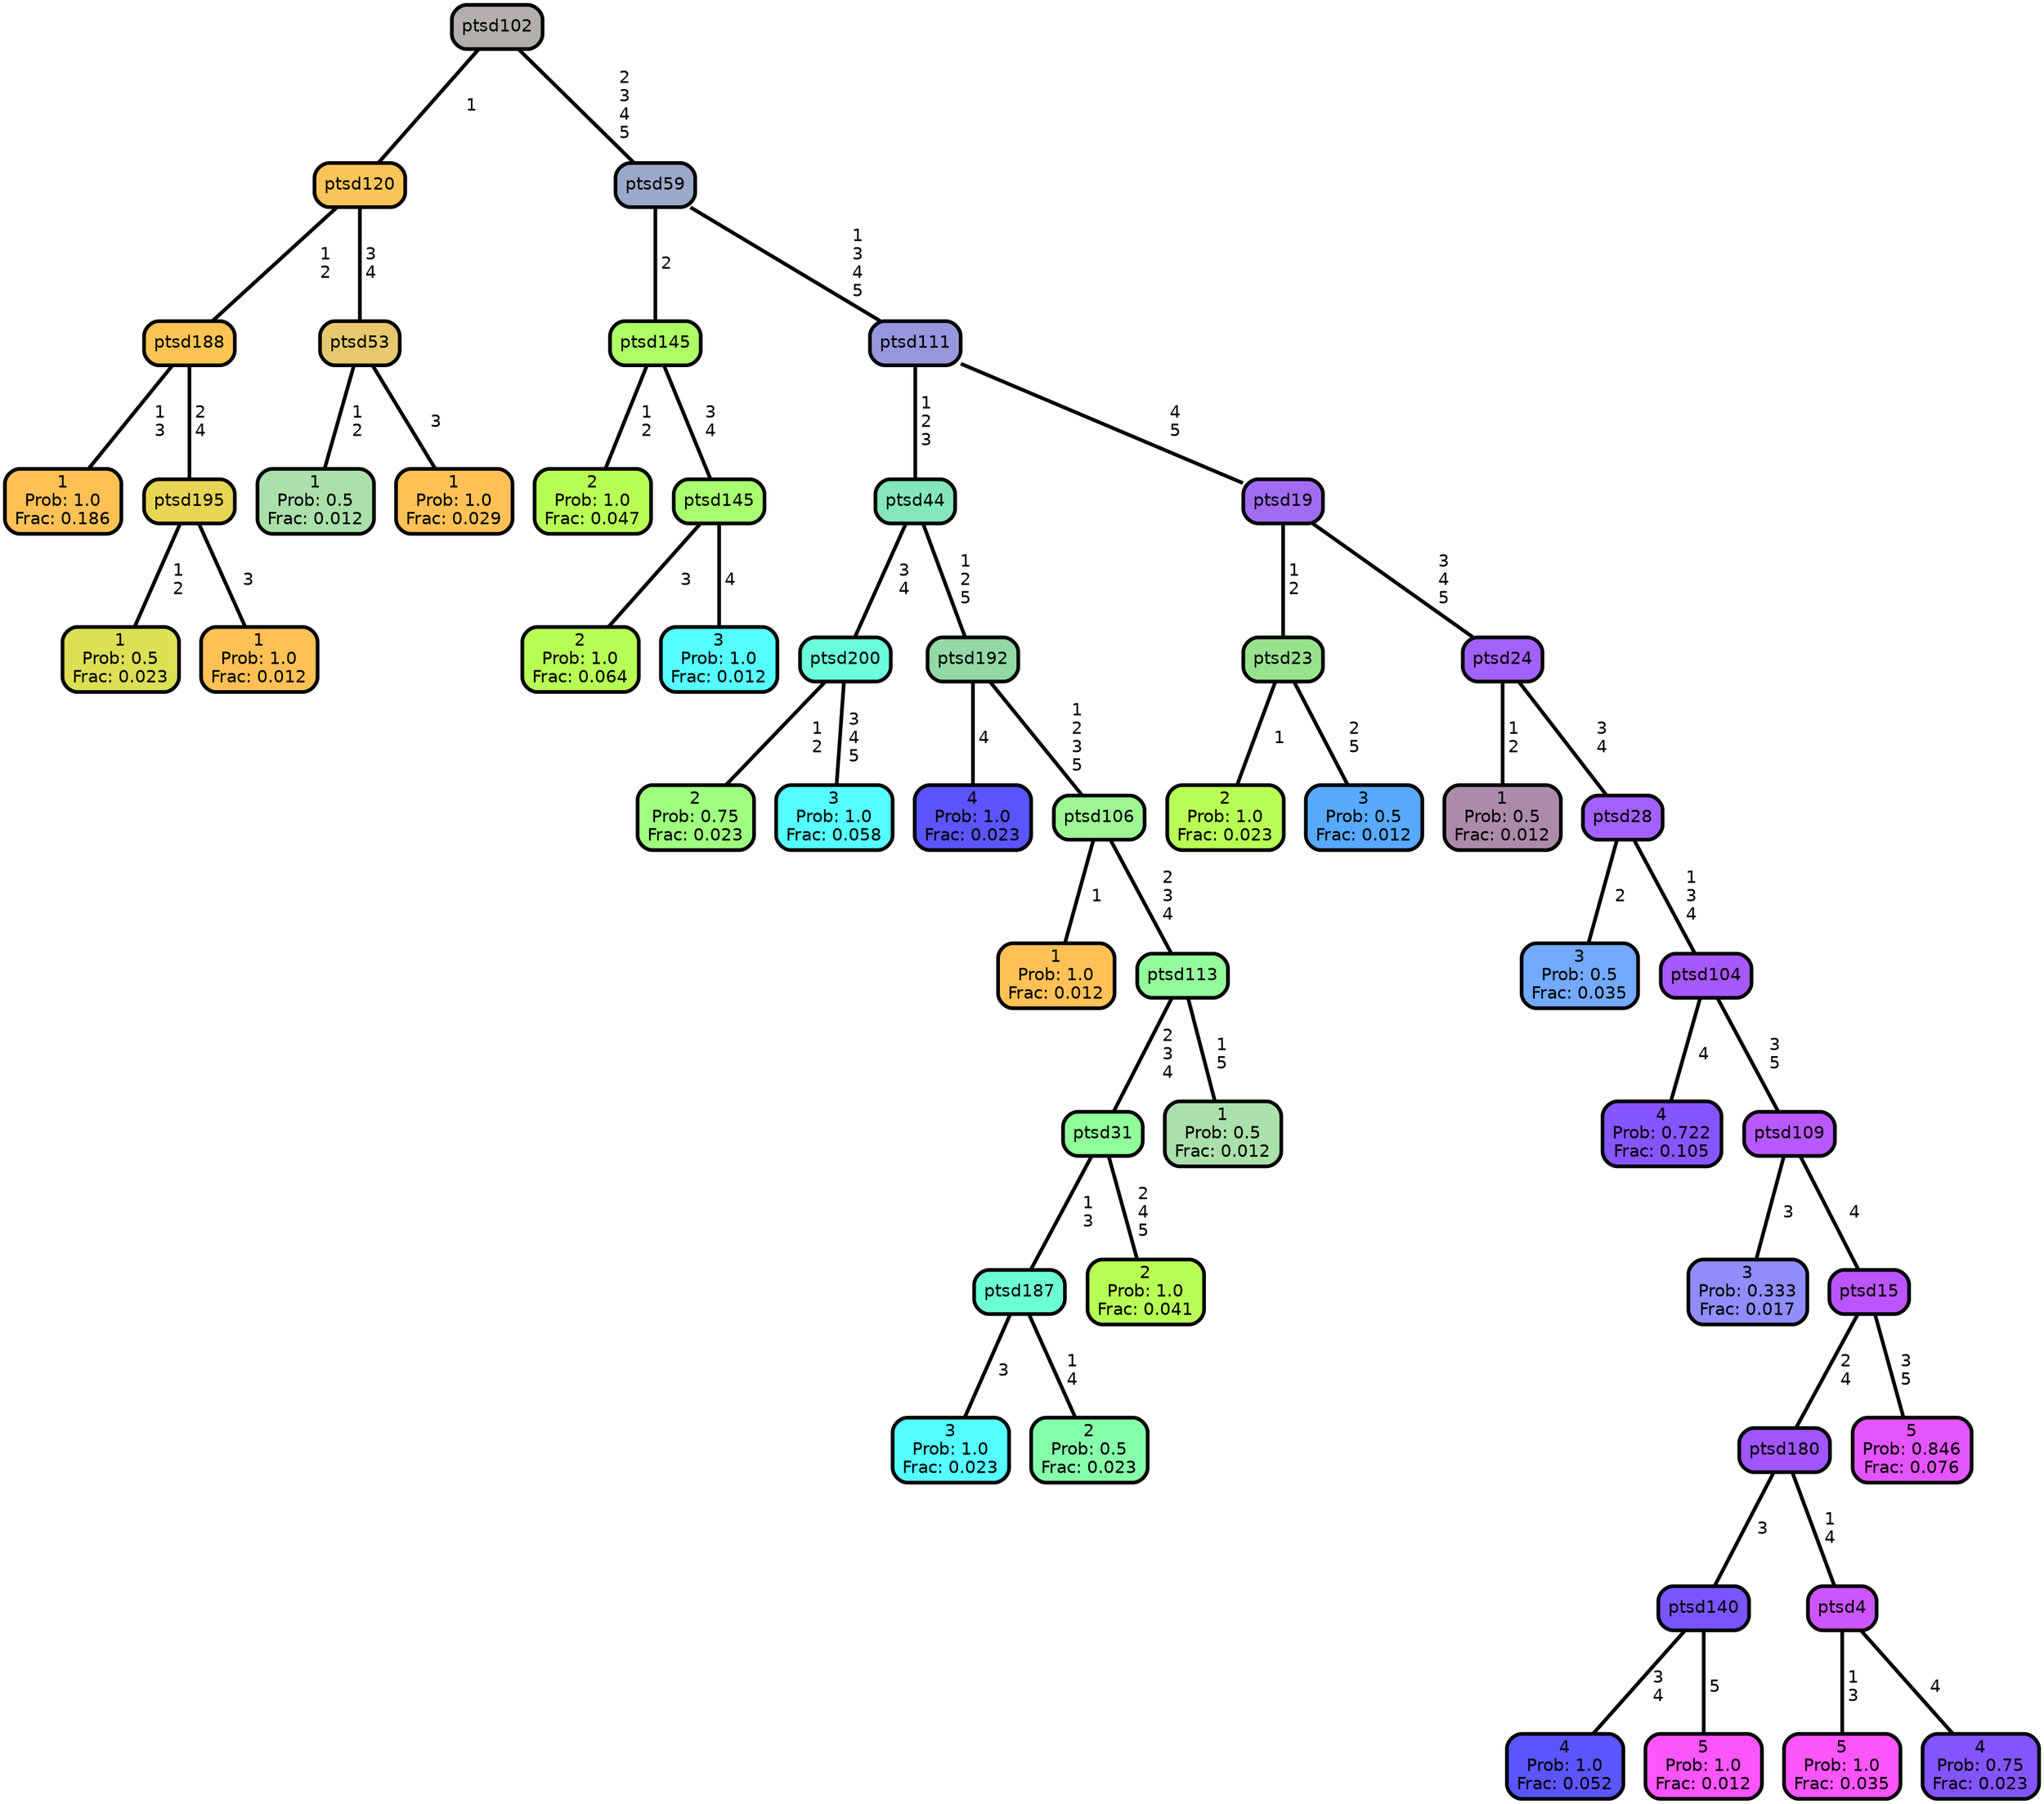 graph Tree {
node [shape=box, style="filled, rounded",color="black",penwidth="3",fontcolor="black",                 fontname=helvetica] ;
graph [ranksep="0 equally", splines=straight,                 bgcolor=transparent, dpi=200] ;
edge [fontname=helvetica, color=black] ;
0 [label="1
Prob: 1.0
Frac: 0.186", fillcolor="#ffc155"] ;
1 [label="ptsd188", fillcolor="#fbc455"] ;
2 [label="1
Prob: 0.5
Frac: 0.023", fillcolor="#dbe055"] ;
3 [label="ptsd195", fillcolor="#e7d555"] ;
4 [label="1
Prob: 1.0
Frac: 0.012", fillcolor="#ffc155"] ;
5 [label="ptsd120", fillcolor="#f8c558"] ;
6 [label="1
Prob: 0.5
Frac: 0.012", fillcolor="#aae0aa"] ;
7 [label="ptsd53", fillcolor="#e6c96d"] ;
8 [label="1
Prob: 1.0
Frac: 0.029", fillcolor="#ffc155"] ;
9 [label="ptsd102", fillcolor="#b3b0ac"] ;
10 [label="2
Prob: 1.0
Frac: 0.047", fillcolor="#b8ff55"] ;
11 [label="ptsd145", fillcolor="#aeff65"] ;
12 [label="2
Prob: 1.0
Frac: 0.064", fillcolor="#b8ff55"] ;
13 [label="ptsd145", fillcolor="#a8ff6f"] ;
14 [label="3
Prob: 1.0
Frac: 0.012", fillcolor="#55ffff"] ;
15 [label="ptsd59", fillcolor="#9ba8ca"] ;
16 [label="2
Prob: 0.75
Frac: 0.023", fillcolor="#9fff7f"] ;
17 [label="ptsd200", fillcolor="#6affda"] ;
18 [label="3
Prob: 1.0
Frac: 0.058", fillcolor="#55ffff"] ;
19 [label="ptsd44", fillcolor="#83e7ba"] ;
20 [label="4
Prob: 1.0
Frac: 0.023", fillcolor="#5a55ff"] ;
21 [label="ptsd192", fillcolor="#92d9a6"] ;
22 [label="1
Prob: 1.0
Frac: 0.012", fillcolor="#ffc155"] ;
23 [label="ptsd106", fillcolor="#9ef593"] ;
24 [label="3
Prob: 1.0
Frac: 0.023", fillcolor="#55ffff"] ;
25 [label="ptsd187", fillcolor="#6dffd4"] ;
26 [label="2
Prob: 0.5
Frac: 0.023", fillcolor="#86ffaa"] ;
27 [label="ptsd31", fillcolor="#90ff99"] ;
28 [label="2
Prob: 1.0
Frac: 0.041", fillcolor="#b8ff55"] ;
29 [label="ptsd113", fillcolor="#93fb9b"] ;
30 [label="1
Prob: 0.5
Frac: 0.012", fillcolor="#aae0aa"] ;
31 [label="ptsd111", fillcolor="#9797de"] ;
32 [label="2
Prob: 1.0
Frac: 0.023", fillcolor="#b8ff55"] ;
33 [label="ptsd23", fillcolor="#97e28d"] ;
34 [label="3
Prob: 0.5
Frac: 0.012", fillcolor="#57aaff"] ;
35 [label="ptsd19", fillcolor="#a26cf2"] ;
36 [label="1
Prob: 0.5
Frac: 0.012", fillcolor="#ac8baa"] ;
37 [label="ptsd24", fillcolor="#a361fc"] ;
38 [label="3
Prob: 0.5
Frac: 0.035", fillcolor="#73aaff"] ;
39 [label="ptsd28", fillcolor="#a260ff"] ;
40 [label="4
Prob: 0.722
Frac: 0.105", fillcolor="#8755ff"] ;
41 [label="ptsd104", fillcolor="#a758ff"] ;
42 [label="3
Prob: 0.333
Frac: 0.017", fillcolor="#8f8dff"] ;
43 [label="ptsd109", fillcolor="#b759ff"] ;
44 [label="4
Prob: 1.0
Frac: 0.052", fillcolor="#5a55ff"] ;
45 [label="ptsd140", fillcolor="#7855ff"] ;
46 [label="5
Prob: 1.0
Frac: 0.012", fillcolor="#ff55ff"] ;
47 [label="ptsd180", fillcolor="#a055ff"] ;
48 [label="5
Prob: 1.0
Frac: 0.035", fillcolor="#ff55ff"] ;
49 [label="ptsd4", fillcolor="#cd55ff"] ;
50 [label="4
Prob: 0.75
Frac: 0.023", fillcolor="#8355ff"] ;
51 [label="ptsd15", fillcolor="#bb55ff"] ;
52 [label="5
Prob: 0.846
Frac: 0.076", fillcolor="#e555ff"] ;
1 -- 0 [label=" 1\n 3",penwidth=3] ;
1 -- 3 [label=" 2\n 4",penwidth=3] ;
3 -- 2 [label=" 1\n 2",penwidth=3] ;
3 -- 4 [label=" 3",penwidth=3] ;
5 -- 1 [label=" 1\n 2",penwidth=3] ;
5 -- 7 [label=" 3\n 4",penwidth=3] ;
7 -- 6 [label=" 1\n 2",penwidth=3] ;
7 -- 8 [label=" 3",penwidth=3] ;
9 -- 5 [label=" 1",penwidth=3] ;
9 -- 15 [label=" 2\n 3\n 4\n 5",penwidth=3] ;
11 -- 10 [label=" 1\n 2",penwidth=3] ;
11 -- 13 [label=" 3\n 4",penwidth=3] ;
13 -- 12 [label=" 3",penwidth=3] ;
13 -- 14 [label=" 4",penwidth=3] ;
15 -- 11 [label=" 2",penwidth=3] ;
15 -- 31 [label=" 1\n 3\n 4\n 5",penwidth=3] ;
17 -- 16 [label=" 1\n 2",penwidth=3] ;
17 -- 18 [label=" 3\n 4\n 5",penwidth=3] ;
19 -- 17 [label=" 3\n 4",penwidth=3] ;
19 -- 21 [label=" 1\n 2\n 5",penwidth=3] ;
21 -- 20 [label=" 4",penwidth=3] ;
21 -- 23 [label=" 1\n 2\n 3\n 5",penwidth=3] ;
23 -- 22 [label=" 1",penwidth=3] ;
23 -- 29 [label=" 2\n 3\n 4",penwidth=3] ;
25 -- 24 [label=" 3",penwidth=3] ;
25 -- 26 [label=" 1\n 4",penwidth=3] ;
27 -- 25 [label=" 1\n 3",penwidth=3] ;
27 -- 28 [label=" 2\n 4\n 5",penwidth=3] ;
29 -- 27 [label=" 2\n 3\n 4",penwidth=3] ;
29 -- 30 [label=" 1\n 5",penwidth=3] ;
31 -- 19 [label=" 1\n 2\n 3",penwidth=3] ;
31 -- 35 [label=" 4\n 5",penwidth=3] ;
33 -- 32 [label=" 1",penwidth=3] ;
33 -- 34 [label=" 2\n 5",penwidth=3] ;
35 -- 33 [label=" 1\n 2",penwidth=3] ;
35 -- 37 [label=" 3\n 4\n 5",penwidth=3] ;
37 -- 36 [label=" 1\n 2",penwidth=3] ;
37 -- 39 [label=" 3\n 4",penwidth=3] ;
39 -- 38 [label=" 2",penwidth=3] ;
39 -- 41 [label=" 1\n 3\n 4",penwidth=3] ;
41 -- 40 [label=" 4",penwidth=3] ;
41 -- 43 [label=" 3\n 5",penwidth=3] ;
43 -- 42 [label=" 3",penwidth=3] ;
43 -- 51 [label=" 4",penwidth=3] ;
45 -- 44 [label=" 3\n 4",penwidth=3] ;
45 -- 46 [label=" 5",penwidth=3] ;
47 -- 45 [label=" 3",penwidth=3] ;
47 -- 49 [label=" 1\n 4",penwidth=3] ;
49 -- 48 [label=" 1\n 3",penwidth=3] ;
49 -- 50 [label=" 4",penwidth=3] ;
51 -- 47 [label=" 2\n 4",penwidth=3] ;
51 -- 52 [label=" 3\n 5",penwidth=3] ;
{rank = same;}}